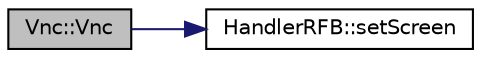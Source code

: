 digraph "Vnc::Vnc"
{
  edge [fontname="Helvetica",fontsize="10",labelfontname="Helvetica",labelfontsize="10"];
  node [fontname="Helvetica",fontsize="10",shape=record];
  rankdir="LR";
  Node1 [label="Vnc::Vnc",height=0.2,width=0.4,color="black", fillcolor="grey75", style="filled" fontcolor="black"];
  Node1 -> Node2 [color="midnightblue",fontsize="10",style="solid",fontname="Helvetica"];
  Node2 [label="HandlerRFB::setScreen",height=0.2,width=0.4,color="black", fillcolor="white", style="filled",URL="$classHandlerRFB.html#a6208a6166deccda656b80b7b7d954abb"];
}
